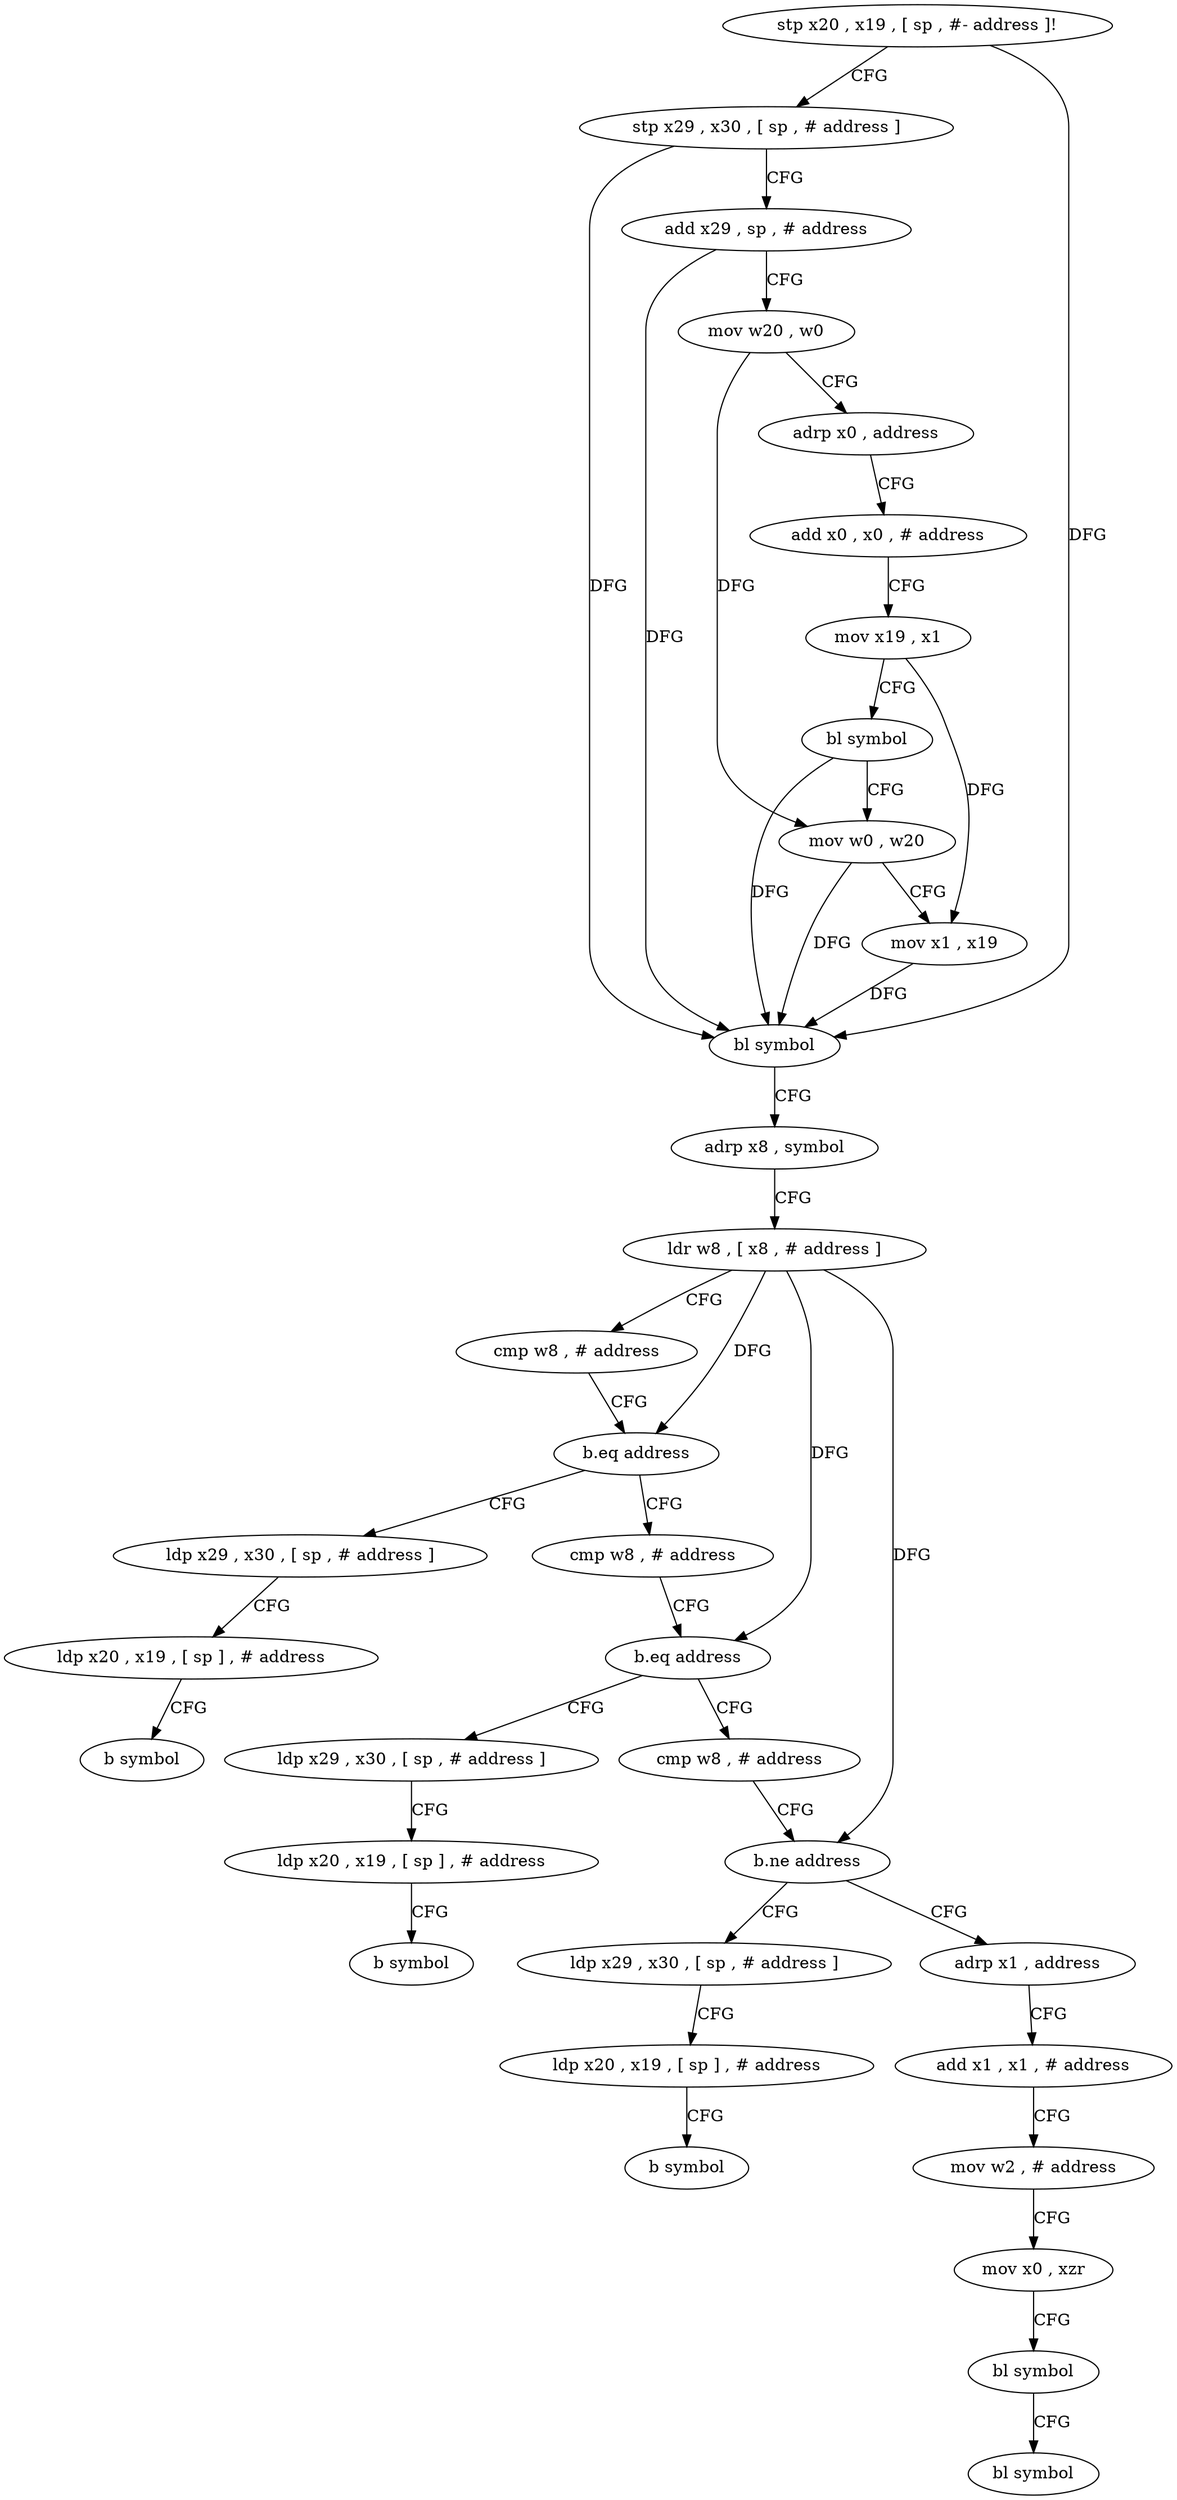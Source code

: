 digraph "func" {
"4215776" [label = "stp x20 , x19 , [ sp , #- address ]!" ]
"4215780" [label = "stp x29 , x30 , [ sp , # address ]" ]
"4215784" [label = "add x29 , sp , # address" ]
"4215788" [label = "mov w20 , w0" ]
"4215792" [label = "adrp x0 , address" ]
"4215796" [label = "add x0 , x0 , # address" ]
"4215800" [label = "mov x19 , x1" ]
"4215804" [label = "bl symbol" ]
"4215808" [label = "mov w0 , w20" ]
"4215812" [label = "mov x1 , x19" ]
"4215816" [label = "bl symbol" ]
"4215820" [label = "adrp x8 , symbol" ]
"4215824" [label = "ldr w8 , [ x8 , # address ]" ]
"4215828" [label = "cmp w8 , # address" ]
"4215832" [label = "b.eq address" ]
"4215864" [label = "ldp x29 , x30 , [ sp , # address ]" ]
"4215836" [label = "cmp w8 , # address" ]
"4215868" [label = "ldp x20 , x19 , [ sp ] , # address" ]
"4215872" [label = "b symbol" ]
"4215840" [label = "b.eq address" ]
"4215876" [label = "ldp x29 , x30 , [ sp , # address ]" ]
"4215844" [label = "cmp w8 , # address" ]
"4215880" [label = "ldp x20 , x19 , [ sp ] , # address" ]
"4215884" [label = "b symbol" ]
"4215848" [label = "b.ne address" ]
"4215888" [label = "adrp x1 , address" ]
"4215852" [label = "ldp x29 , x30 , [ sp , # address ]" ]
"4215892" [label = "add x1 , x1 , # address" ]
"4215896" [label = "mov w2 , # address" ]
"4215900" [label = "mov x0 , xzr" ]
"4215904" [label = "bl symbol" ]
"4215908" [label = "bl symbol" ]
"4215856" [label = "ldp x20 , x19 , [ sp ] , # address" ]
"4215860" [label = "b symbol" ]
"4215776" -> "4215780" [ label = "CFG" ]
"4215776" -> "4215816" [ label = "DFG" ]
"4215780" -> "4215784" [ label = "CFG" ]
"4215780" -> "4215816" [ label = "DFG" ]
"4215784" -> "4215788" [ label = "CFG" ]
"4215784" -> "4215816" [ label = "DFG" ]
"4215788" -> "4215792" [ label = "CFG" ]
"4215788" -> "4215808" [ label = "DFG" ]
"4215792" -> "4215796" [ label = "CFG" ]
"4215796" -> "4215800" [ label = "CFG" ]
"4215800" -> "4215804" [ label = "CFG" ]
"4215800" -> "4215812" [ label = "DFG" ]
"4215804" -> "4215808" [ label = "CFG" ]
"4215804" -> "4215816" [ label = "DFG" ]
"4215808" -> "4215812" [ label = "CFG" ]
"4215808" -> "4215816" [ label = "DFG" ]
"4215812" -> "4215816" [ label = "DFG" ]
"4215816" -> "4215820" [ label = "CFG" ]
"4215820" -> "4215824" [ label = "CFG" ]
"4215824" -> "4215828" [ label = "CFG" ]
"4215824" -> "4215832" [ label = "DFG" ]
"4215824" -> "4215840" [ label = "DFG" ]
"4215824" -> "4215848" [ label = "DFG" ]
"4215828" -> "4215832" [ label = "CFG" ]
"4215832" -> "4215864" [ label = "CFG" ]
"4215832" -> "4215836" [ label = "CFG" ]
"4215864" -> "4215868" [ label = "CFG" ]
"4215836" -> "4215840" [ label = "CFG" ]
"4215868" -> "4215872" [ label = "CFG" ]
"4215840" -> "4215876" [ label = "CFG" ]
"4215840" -> "4215844" [ label = "CFG" ]
"4215876" -> "4215880" [ label = "CFG" ]
"4215844" -> "4215848" [ label = "CFG" ]
"4215880" -> "4215884" [ label = "CFG" ]
"4215848" -> "4215888" [ label = "CFG" ]
"4215848" -> "4215852" [ label = "CFG" ]
"4215888" -> "4215892" [ label = "CFG" ]
"4215852" -> "4215856" [ label = "CFG" ]
"4215892" -> "4215896" [ label = "CFG" ]
"4215896" -> "4215900" [ label = "CFG" ]
"4215900" -> "4215904" [ label = "CFG" ]
"4215904" -> "4215908" [ label = "CFG" ]
"4215856" -> "4215860" [ label = "CFG" ]
}
